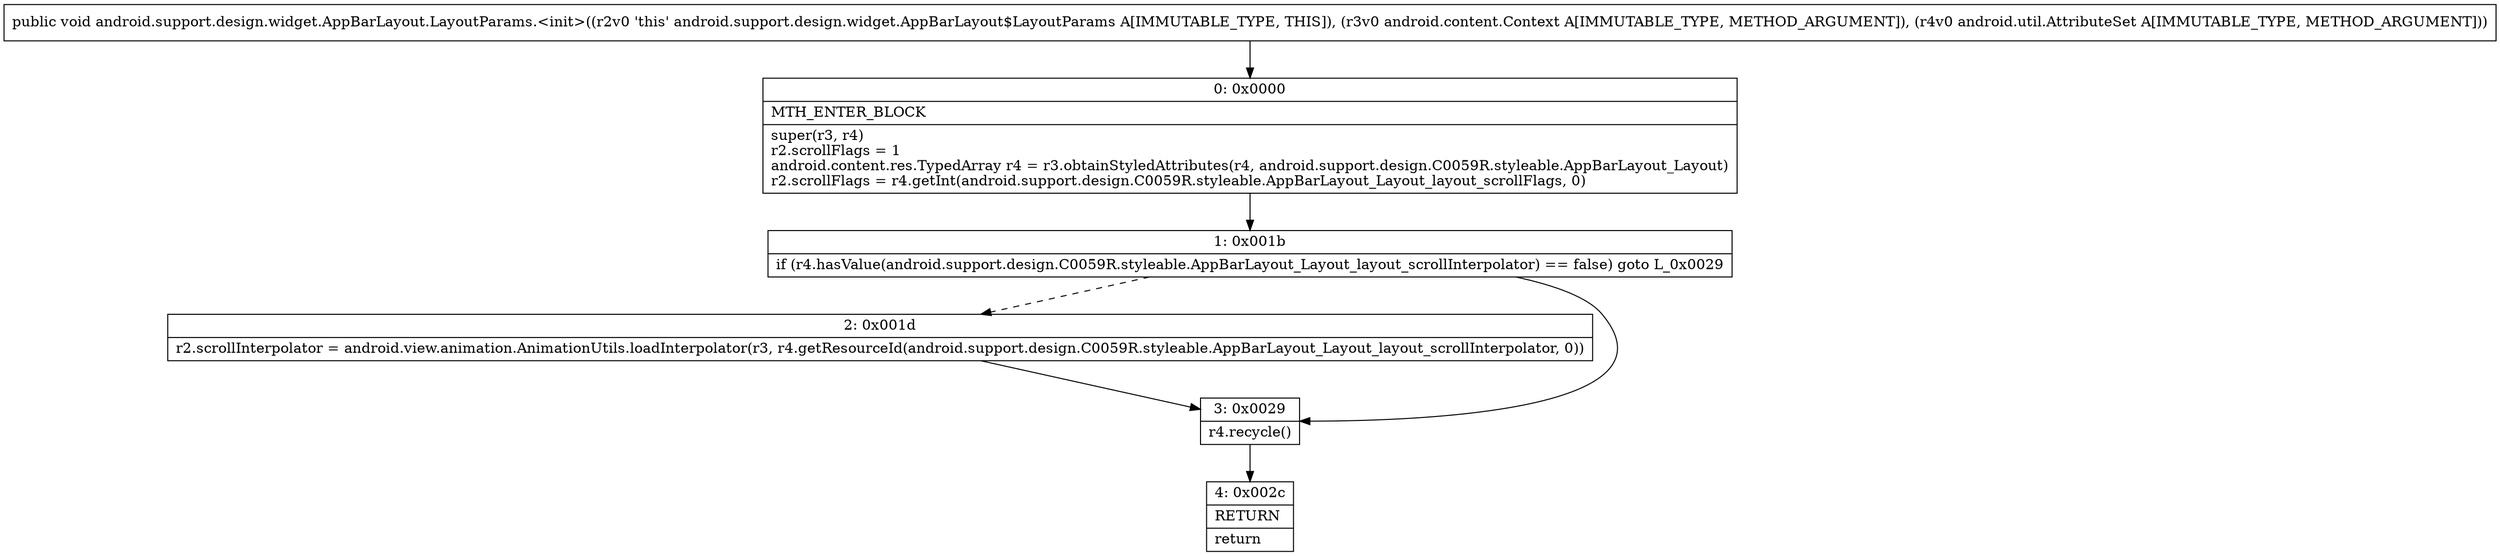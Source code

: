 digraph "CFG forandroid.support.design.widget.AppBarLayout.LayoutParams.\<init\>(Landroid\/content\/Context;Landroid\/util\/AttributeSet;)V" {
Node_0 [shape=record,label="{0\:\ 0x0000|MTH_ENTER_BLOCK\l|super(r3, r4)\lr2.scrollFlags = 1\landroid.content.res.TypedArray r4 = r3.obtainStyledAttributes(r4, android.support.design.C0059R.styleable.AppBarLayout_Layout)\lr2.scrollFlags = r4.getInt(android.support.design.C0059R.styleable.AppBarLayout_Layout_layout_scrollFlags, 0)\l}"];
Node_1 [shape=record,label="{1\:\ 0x001b|if (r4.hasValue(android.support.design.C0059R.styleable.AppBarLayout_Layout_layout_scrollInterpolator) == false) goto L_0x0029\l}"];
Node_2 [shape=record,label="{2\:\ 0x001d|r2.scrollInterpolator = android.view.animation.AnimationUtils.loadInterpolator(r3, r4.getResourceId(android.support.design.C0059R.styleable.AppBarLayout_Layout_layout_scrollInterpolator, 0))\l}"];
Node_3 [shape=record,label="{3\:\ 0x0029|r4.recycle()\l}"];
Node_4 [shape=record,label="{4\:\ 0x002c|RETURN\l|return\l}"];
MethodNode[shape=record,label="{public void android.support.design.widget.AppBarLayout.LayoutParams.\<init\>((r2v0 'this' android.support.design.widget.AppBarLayout$LayoutParams A[IMMUTABLE_TYPE, THIS]), (r3v0 android.content.Context A[IMMUTABLE_TYPE, METHOD_ARGUMENT]), (r4v0 android.util.AttributeSet A[IMMUTABLE_TYPE, METHOD_ARGUMENT])) }"];
MethodNode -> Node_0;
Node_0 -> Node_1;
Node_1 -> Node_2[style=dashed];
Node_1 -> Node_3;
Node_2 -> Node_3;
Node_3 -> Node_4;
}


